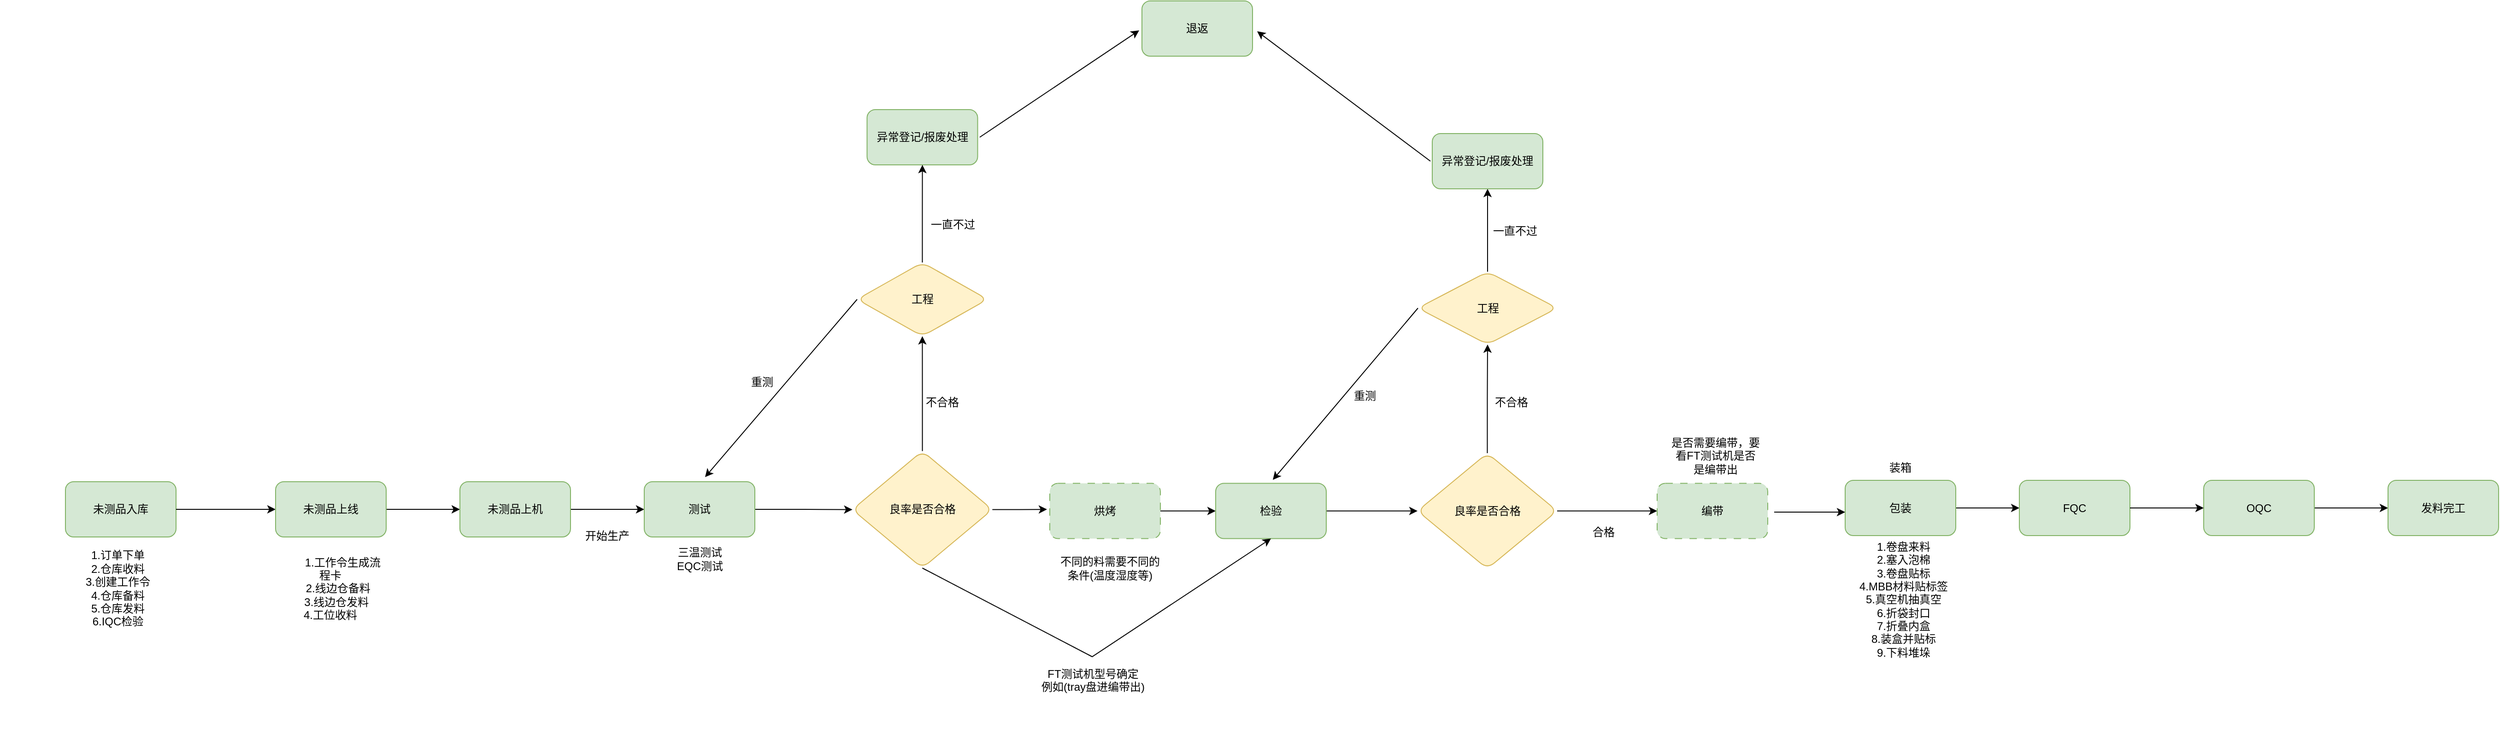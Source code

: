 <mxfile version="26.2.10">
  <diagram name="第 1 页" id="6Whp01cno-iCcvlQzlEr">
    <mxGraphModel dx="3020" dy="1228" grid="0" gridSize="10" guides="1" tooltips="1" connect="1" arrows="1" fold="1" page="0" pageScale="1" pageWidth="827" pageHeight="1169" math="0" shadow="0">
      <root>
        <mxCell id="0" />
        <mxCell id="1" parent="0" />
        <mxCell id="ncWmTbVAixxScKK9Xf4v-55" value="未测品入库" style="rounded=1;whiteSpace=wrap;html=1;fillColor=#d5e8d4;strokeColor=#82b366;" parent="1" vertex="1">
          <mxGeometry x="-1313" y="174" width="120" height="60" as="geometry" />
        </mxCell>
        <mxCell id="ncWmTbVAixxScKK9Xf4v-69" value="异常登记/报废处理" style="whiteSpace=wrap;html=1;rounded=1;fillColor=#d5e8d4;strokeColor=#82b366;" parent="1" vertex="1">
          <mxGeometry x="-443.25" y="-230" width="120" height="60" as="geometry" />
        </mxCell>
        <mxCell id="ncWmTbVAixxScKK9Xf4v-97" value="1.订单下单&lt;div&gt;2.仓库收料&lt;/div&gt;&lt;div&gt;3.创建工作令&lt;/div&gt;&lt;div&gt;4.仓库备料&lt;/div&gt;&lt;div&gt;5.仓库发料&lt;/div&gt;&lt;div&gt;6.IQC检验&lt;/div&gt;" style="text;strokeColor=none;align=center;fillColor=none;html=1;verticalAlign=middle;whiteSpace=wrap;rounded=0;" parent="1" vertex="1">
          <mxGeometry x="-1384" y="265.5" width="256" height="49" as="geometry" />
        </mxCell>
        <mxCell id="zfknkLEa-f5JwQDwJO85-1" value="" style="group" parent="1" vertex="1" connectable="0">
          <mxGeometry x="575" y="144" width="404" height="179" as="geometry" />
        </mxCell>
        <mxCell id="ncWmTbVAixxScKK9Xf4v-80" value="" style="edgeStyle=orthogonalEdgeStyle;rounded=0;orthogonalLoop=1;jettySize=auto;html=1;" parent="zfknkLEa-f5JwQDwJO85-1" source="ncWmTbVAixxScKK9Xf4v-77" target="ncWmTbVAixxScKK9Xf4v-79" edge="1">
          <mxGeometry relative="1" as="geometry" />
        </mxCell>
        <mxCell id="ncWmTbVAixxScKK9Xf4v-77" value="包装" style="whiteSpace=wrap;html=1;rounded=1;fillColor=#d5e8d4;strokeColor=#82b366;" parent="zfknkLEa-f5JwQDwJO85-1" vertex="1">
          <mxGeometry x="43" y="28.5" width="120" height="60" as="geometry" />
        </mxCell>
        <mxCell id="ncWmTbVAixxScKK9Xf4v-79" value="FQC" style="whiteSpace=wrap;html=1;rounded=1;fillColor=#d5e8d4;strokeColor=#82b366;" parent="zfknkLEa-f5JwQDwJO85-1" vertex="1">
          <mxGeometry x="232" y="28.5" width="120" height="60" as="geometry" />
        </mxCell>
        <mxCell id="ncWmTbVAixxScKK9Xf4v-101" value="1.卷盘来料&lt;div&gt;2.塞入泡棉&lt;/div&gt;&lt;div&gt;3.卷盘贴标&lt;/div&gt;&lt;div&gt;4.MBB材料贴标签&lt;/div&gt;&lt;div&gt;5.真空机抽真空&lt;/div&gt;&lt;div&gt;6.折袋封口&lt;/div&gt;&lt;div&gt;7.折叠内盒&lt;/div&gt;&lt;div&gt;8.装盒并贴标&lt;/div&gt;&lt;div&gt;9.下料堆垛&lt;/div&gt;" style="text;strokeColor=none;align=center;fillColor=none;html=1;verticalAlign=middle;whiteSpace=wrap;rounded=0;" parent="zfknkLEa-f5JwQDwJO85-1" vertex="1">
          <mxGeometry x="-8" y="116" width="228.75" height="84" as="geometry" />
        </mxCell>
        <mxCell id="ncWmTbVAixxScKK9Xf4v-102" value="装箱" style="text;strokeColor=none;align=center;fillColor=none;html=1;verticalAlign=middle;whiteSpace=wrap;rounded=0;" parent="zfknkLEa-f5JwQDwJO85-1" vertex="1">
          <mxGeometry x="73" width="60" height="30" as="geometry" />
        </mxCell>
        <mxCell id="7n97u4AcJwfUqTuXdHKd-7" value="" style="group;" parent="1" vertex="1" connectable="0">
          <mxGeometry x="-1085" y="-120" width="1205" height="412.5" as="geometry" />
        </mxCell>
        <mxCell id="ncWmTbVAixxScKK9Xf4v-57" value="" style="edgeStyle=orthogonalEdgeStyle;rounded=0;orthogonalLoop=1;jettySize=auto;html=1;" parent="7n97u4AcJwfUqTuXdHKd-7" source="ncWmTbVAixxScKK9Xf4v-55" target="ncWmTbVAixxScKK9Xf4v-56" edge="1">
          <mxGeometry relative="1" as="geometry" />
        </mxCell>
        <mxCell id="ncWmTbVAixxScKK9Xf4v-59" value="" style="edgeStyle=orthogonalEdgeStyle;rounded=0;orthogonalLoop=1;jettySize=auto;html=1;" parent="7n97u4AcJwfUqTuXdHKd-7" source="ncWmTbVAixxScKK9Xf4v-56" target="ncWmTbVAixxScKK9Xf4v-58" edge="1">
          <mxGeometry relative="1" as="geometry" />
        </mxCell>
        <mxCell id="ncWmTbVAixxScKK9Xf4v-56" value="未测品上线" style="whiteSpace=wrap;html=1;rounded=1;fillColor=#d5e8d4;strokeColor=#82b366;" parent="7n97u4AcJwfUqTuXdHKd-7" vertex="1">
          <mxGeometry y="294" width="120" height="60" as="geometry" />
        </mxCell>
        <mxCell id="ncWmTbVAixxScKK9Xf4v-61" value="" style="edgeStyle=orthogonalEdgeStyle;rounded=0;orthogonalLoop=1;jettySize=auto;html=1;" parent="7n97u4AcJwfUqTuXdHKd-7" source="ncWmTbVAixxScKK9Xf4v-58" target="ncWmTbVAixxScKK9Xf4v-60" edge="1">
          <mxGeometry relative="1" as="geometry" />
        </mxCell>
        <mxCell id="ncWmTbVAixxScKK9Xf4v-58" value="未测品上机" style="whiteSpace=wrap;html=1;rounded=1;fillColor=#d5e8d4;strokeColor=#82b366;" parent="7n97u4AcJwfUqTuXdHKd-7" vertex="1">
          <mxGeometry x="200" y="294" width="120" height="60" as="geometry" />
        </mxCell>
        <mxCell id="ncWmTbVAixxScKK9Xf4v-63" value="" style="edgeStyle=orthogonalEdgeStyle;rounded=0;orthogonalLoop=1;jettySize=auto;html=1;" parent="7n97u4AcJwfUqTuXdHKd-7" source="ncWmTbVAixxScKK9Xf4v-60" target="ncWmTbVAixxScKK9Xf4v-62" edge="1">
          <mxGeometry relative="1" as="geometry" />
        </mxCell>
        <mxCell id="ncWmTbVAixxScKK9Xf4v-60" value="测试" style="whiteSpace=wrap;html=1;rounded=1;fillColor=#d5e8d4;strokeColor=#82b366;" parent="7n97u4AcJwfUqTuXdHKd-7" vertex="1">
          <mxGeometry x="400" y="294" width="120" height="60" as="geometry" />
        </mxCell>
        <mxCell id="ncWmTbVAixxScKK9Xf4v-65" value="" style="edgeStyle=orthogonalEdgeStyle;rounded=0;orthogonalLoop=1;jettySize=auto;html=1;" parent="7n97u4AcJwfUqTuXdHKd-7" source="ncWmTbVAixxScKK9Xf4v-62" target="ncWmTbVAixxScKK9Xf4v-64" edge="1">
          <mxGeometry relative="1" as="geometry" />
        </mxCell>
        <mxCell id="ncWmTbVAixxScKK9Xf4v-62" value="良率是否合格" style="rhombus;whiteSpace=wrap;html=1;rounded=1;fillColor=#fff2cc;strokeColor=#d6b656;" parent="7n97u4AcJwfUqTuXdHKd-7" vertex="1">
          <mxGeometry x="625.75" y="260.75" width="152" height="127" as="geometry" />
        </mxCell>
        <mxCell id="ncWmTbVAixxScKK9Xf4v-70" value="" style="edgeStyle=orthogonalEdgeStyle;rounded=0;orthogonalLoop=1;jettySize=auto;html=1;" parent="7n97u4AcJwfUqTuXdHKd-7" source="ncWmTbVAixxScKK9Xf4v-64" target="ncWmTbVAixxScKK9Xf4v-69" edge="1">
          <mxGeometry relative="1" as="geometry" />
        </mxCell>
        <mxCell id="ncWmTbVAixxScKK9Xf4v-64" value="工程" style="rhombus;whiteSpace=wrap;html=1;rounded=1;fillColor=#fff2cc;strokeColor=#d6b656;" parent="7n97u4AcJwfUqTuXdHKd-7" vertex="1">
          <mxGeometry x="631" y="56" width="141.5" height="80" as="geometry" />
        </mxCell>
        <mxCell id="ncWmTbVAixxScKK9Xf4v-68" value="" style="endArrow=classic;html=1;rounded=0;exitX=0;exitY=0.5;exitDx=0;exitDy=0;" parent="7n97u4AcJwfUqTuXdHKd-7" source="ncWmTbVAixxScKK9Xf4v-64" edge="1">
          <mxGeometry width="50" height="50" relative="1" as="geometry">
            <mxPoint x="597" y="121" as="sourcePoint" />
            <mxPoint x="466" y="289" as="targetPoint" />
            <Array as="points" />
          </mxGeometry>
        </mxCell>
        <mxCell id="ncWmTbVAixxScKK9Xf4v-81" value="不合格" style="text;strokeColor=none;align=center;fillColor=none;html=1;verticalAlign=middle;whiteSpace=wrap;rounded=0;" parent="7n97u4AcJwfUqTuXdHKd-7" vertex="1">
          <mxGeometry x="695" y="162" width="57" height="92" as="geometry" />
        </mxCell>
        <mxCell id="ncWmTbVAixxScKK9Xf4v-82" value="重测" style="text;strokeColor=none;align=center;fillColor=none;html=1;verticalAlign=middle;whiteSpace=wrap;rounded=0;" parent="7n97u4AcJwfUqTuXdHKd-7" vertex="1">
          <mxGeometry x="498" y="171" width="60" height="30" as="geometry" />
        </mxCell>
        <mxCell id="ncWmTbVAixxScKK9Xf4v-99" value="开始生产" style="text;strokeColor=none;align=center;fillColor=none;html=1;verticalAlign=middle;whiteSpace=wrap;rounded=0;" parent="7n97u4AcJwfUqTuXdHKd-7" vertex="1">
          <mxGeometry x="330" y="338" width="60" height="30" as="geometry" />
        </mxCell>
        <mxCell id="zfknkLEa-f5JwQDwJO85-7" value="一直不过" style="text;strokeColor=none;align=center;fillColor=none;html=1;verticalAlign=middle;whiteSpace=wrap;rounded=0;" parent="7n97u4AcJwfUqTuXdHKd-7" vertex="1">
          <mxGeometry x="705" width="60" height="30" as="geometry" />
        </mxCell>
        <mxCell id="7n97u4AcJwfUqTuXdHKd-11" value="" style="edgeStyle=orthogonalEdgeStyle;rounded=0;orthogonalLoop=1;jettySize=auto;html=1;" parent="7n97u4AcJwfUqTuXdHKd-7" source="ncWmTbVAixxScKK9Xf4v-62" edge="1">
          <mxGeometry relative="1" as="geometry">
            <mxPoint x="837" y="324" as="targetPoint" />
          </mxGeometry>
        </mxCell>
        <mxCell id="kU-JA28zHBLBW7xW3vwA-2" value="三温测试&lt;div&gt;EQC测试&lt;/div&gt;" style="text;strokeColor=none;align=center;fillColor=none;html=1;verticalAlign=middle;whiteSpace=wrap;rounded=0;" parent="7n97u4AcJwfUqTuXdHKd-7" vertex="1">
          <mxGeometry x="415.5" y="354" width="89" height="47" as="geometry" />
        </mxCell>
        <mxCell id="ncWmTbVAixxScKK9Xf4v-98" value="&amp;nbsp; &amp;nbsp; &amp;nbsp; &amp;nbsp; 1.工作令生成流程卡&lt;div&gt;&amp;nbsp; &amp;nbsp; &amp;nbsp;2.线边仓备料&lt;/div&gt;&lt;div&gt;&amp;nbsp; &amp;nbsp; 3.线边仓发料&lt;/div&gt;&lt;div&gt;&lt;span style=&quot;background-color: transparent; color: light-dark(rgb(0, 0, 0), rgb(255, 255, 255));&quot;&gt;4.工位收料&lt;/span&gt;&lt;/div&gt;" style="text;strokeColor=none;align=center;fillColor=none;html=1;verticalAlign=middle;whiteSpace=wrap;rounded=0;" parent="1" vertex="1">
          <mxGeometry x="-1081.5" y="262" width="111" height="56" as="geometry" />
        </mxCell>
        <mxCell id="kU-JA28zHBLBW7xW3vwA-1" value="" style="group" parent="1" vertex="1" connectable="0">
          <mxGeometry x="-245" y="-204" width="824" height="503" as="geometry" />
        </mxCell>
        <mxCell id="ncWmTbVAixxScKK9Xf4v-74" value="" style="edgeStyle=orthogonalEdgeStyle;rounded=0;orthogonalLoop=1;jettySize=auto;html=1;" parent="kU-JA28zHBLBW7xW3vwA-1" source="ncWmTbVAixxScKK9Xf4v-71" target="ncWmTbVAixxScKK9Xf4v-73" edge="1">
          <mxGeometry relative="1" as="geometry" />
        </mxCell>
        <mxCell id="ncWmTbVAixxScKK9Xf4v-71" value="烘烤" style="whiteSpace=wrap;html=1;rounded=1;fillColor=#d5e8d4;strokeColor=#82b366;dashed=1;dashPattern=8 8;" parent="kU-JA28zHBLBW7xW3vwA-1" vertex="1">
          <mxGeometry y="379.75" width="120" height="60" as="geometry" />
        </mxCell>
        <mxCell id="ncWmTbVAixxScKK9Xf4v-76" value="" style="edgeStyle=orthogonalEdgeStyle;rounded=0;orthogonalLoop=1;jettySize=auto;html=1;" parent="kU-JA28zHBLBW7xW3vwA-1" source="ncWmTbVAixxScKK9Xf4v-73" target="ncWmTbVAixxScKK9Xf4v-75" edge="1">
          <mxGeometry relative="1" as="geometry" />
        </mxCell>
        <mxCell id="ncWmTbVAixxScKK9Xf4v-73" value="检验" style="whiteSpace=wrap;html=1;rounded=1;fillColor=#d5e8d4;strokeColor=#82b366;" parent="kU-JA28zHBLBW7xW3vwA-1" vertex="1">
          <mxGeometry x="180" y="379.75" width="120" height="60" as="geometry" />
        </mxCell>
        <mxCell id="ncWmTbVAixxScKK9Xf4v-85" value="" style="edgeStyle=orthogonalEdgeStyle;rounded=0;orthogonalLoop=1;jettySize=auto;html=1;" parent="kU-JA28zHBLBW7xW3vwA-1" source="ncWmTbVAixxScKK9Xf4v-75" target="ncWmTbVAixxScKK9Xf4v-84" edge="1">
          <mxGeometry relative="1" as="geometry" />
        </mxCell>
        <mxCell id="zfknkLEa-f5JwQDwJO85-4" value="" style="edgeStyle=orthogonalEdgeStyle;rounded=0;orthogonalLoop=1;jettySize=auto;html=1;" parent="kU-JA28zHBLBW7xW3vwA-1" source="ncWmTbVAixxScKK9Xf4v-75" target="zfknkLEa-f5JwQDwJO85-3" edge="1">
          <mxGeometry relative="1" as="geometry" />
        </mxCell>
        <mxCell id="ncWmTbVAixxScKK9Xf4v-75" value="良率是否合格" style="rhombus;whiteSpace=wrap;html=1;rounded=1;fillColor=#fff2cc;strokeColor=#d6b656;" parent="kU-JA28zHBLBW7xW3vwA-1" vertex="1">
          <mxGeometry x="399" y="347" width="151.5" height="125.5" as="geometry" />
        </mxCell>
        <mxCell id="wtMFAedro5GL-rAEZ1nI-2" value="" style="edgeStyle=orthogonalEdgeStyle;rounded=0;orthogonalLoop=1;jettySize=auto;html=1;" parent="kU-JA28zHBLBW7xW3vwA-1" source="ncWmTbVAixxScKK9Xf4v-84" target="wtMFAedro5GL-rAEZ1nI-1" edge="1">
          <mxGeometry relative="1" as="geometry" />
        </mxCell>
        <mxCell id="ncWmTbVAixxScKK9Xf4v-84" value="工程" style="rhombus;whiteSpace=wrap;html=1;rounded=1;fillColor=#fff2cc;strokeColor=#d6b656;" parent="kU-JA28zHBLBW7xW3vwA-1" vertex="1">
          <mxGeometry x="399.5" y="150" width="151" height="79" as="geometry" />
        </mxCell>
        <mxCell id="ncWmTbVAixxScKK9Xf4v-87" value="" style="endArrow=classic;html=1;rounded=0;exitX=0;exitY=0.5;exitDx=0;exitDy=0;" parent="kU-JA28zHBLBW7xW3vwA-1" source="ncWmTbVAixxScKK9Xf4v-84" edge="1">
          <mxGeometry width="50" height="50" relative="1" as="geometry">
            <mxPoint x="257" y="266" as="sourcePoint" />
            <mxPoint x="242" y="376" as="targetPoint" />
          </mxGeometry>
        </mxCell>
        <mxCell id="ncWmTbVAixxScKK9Xf4v-88" value="不合格" style="text;strokeColor=none;align=center;fillColor=none;html=1;verticalAlign=middle;whiteSpace=wrap;rounded=0;" parent="kU-JA28zHBLBW7xW3vwA-1" vertex="1">
          <mxGeometry x="471" y="277" width="60" height="30" as="geometry" />
        </mxCell>
        <mxCell id="ncWmTbVAixxScKK9Xf4v-89" value="重测" style="text;strokeColor=none;align=center;fillColor=none;html=1;verticalAlign=middle;whiteSpace=wrap;rounded=0;" parent="kU-JA28zHBLBW7xW3vwA-1" vertex="1">
          <mxGeometry x="312" y="270" width="60" height="30" as="geometry" />
        </mxCell>
        <mxCell id="wtMFAedro5GL-rAEZ1nI-1" value="异常登记/报废处理" style="whiteSpace=wrap;html=1;fillColor=#d5e8d4;strokeColor=#82b366;rounded=1;" parent="kU-JA28zHBLBW7xW3vwA-1" vertex="1">
          <mxGeometry x="415" width="120" height="60" as="geometry" />
        </mxCell>
        <mxCell id="zfknkLEa-f5JwQDwJO85-3" value="编带" style="whiteSpace=wrap;html=1;fillColor=#d5e8d4;strokeColor=#82b366;rounded=1;fillStyle=auto;dashed=1;dashPattern=8 8;" parent="kU-JA28zHBLBW7xW3vwA-1" vertex="1">
          <mxGeometry x="659" y="379.75" width="120" height="60" as="geometry" />
        </mxCell>
        <mxCell id="zfknkLEa-f5JwQDwJO85-5" value="" style="edgeStyle=orthogonalEdgeStyle;rounded=0;orthogonalLoop=1;jettySize=auto;html=1;" parent="kU-JA28zHBLBW7xW3vwA-1" target="ncWmTbVAixxScKK9Xf4v-77" edge="1">
          <mxGeometry relative="1" as="geometry">
            <mxPoint x="786" y="411" as="sourcePoint" />
            <mxPoint x="863" y="410.5" as="targetPoint" />
            <Array as="points">
              <mxPoint x="838" y="411" />
              <mxPoint x="838" y="411" />
            </Array>
          </mxGeometry>
        </mxCell>
        <mxCell id="zfknkLEa-f5JwQDwJO85-6" value="合格" style="text;strokeColor=none;align=center;fillColor=none;html=1;verticalAlign=middle;whiteSpace=wrap;rounded=0;" parent="kU-JA28zHBLBW7xW3vwA-1" vertex="1">
          <mxGeometry x="571" y="418" width="60" height="30" as="geometry" />
        </mxCell>
        <mxCell id="zfknkLEa-f5JwQDwJO85-8" value="一直不过" style="text;whiteSpace=wrap;" parent="kU-JA28zHBLBW7xW3vwA-1" vertex="1">
          <mxGeometry x="479" y="92" width="105" height="36" as="geometry" />
        </mxCell>
        <mxCell id="kU-JA28zHBLBW7xW3vwA-13" value="不同的料需要不同的&lt;div&gt;条件(温度湿度等)&lt;/div&gt;" style="text;strokeColor=none;align=center;fillColor=none;html=1;verticalAlign=middle;whiteSpace=wrap;rounded=0;" parent="kU-JA28zHBLBW7xW3vwA-1" vertex="1">
          <mxGeometry x="5" y="448" width="121" height="48" as="geometry" />
        </mxCell>
        <mxCell id="yW1KayTZ5YlI0q9ZLl4H-4" value="是否需要编带，要看FT测试机是否是编带出" style="text;strokeColor=none;align=center;fillColor=none;html=1;verticalAlign=middle;whiteSpace=wrap;rounded=0;" vertex="1" parent="kU-JA28zHBLBW7xW3vwA-1">
          <mxGeometry x="673" y="327" width="99" height="46" as="geometry" />
        </mxCell>
        <mxCell id="kU-JA28zHBLBW7xW3vwA-3" value="" style="endArrow=classic;html=1;rounded=0;" parent="1" edge="1">
          <mxGeometry width="50" height="50" relative="1" as="geometry">
            <mxPoint x="-321" y="-200" as="sourcePoint" />
            <mxPoint x="-148" y="-316" as="targetPoint" />
          </mxGeometry>
        </mxCell>
        <mxCell id="kU-JA28zHBLBW7xW3vwA-4" value="" style="endArrow=classic;html=1;rounded=0;" parent="1" edge="1">
          <mxGeometry width="50" height="50" relative="1" as="geometry">
            <mxPoint x="168" y="-174" as="sourcePoint" />
            <mxPoint x="-20" y="-315" as="targetPoint" />
          </mxGeometry>
        </mxCell>
        <mxCell id="kU-JA28zHBLBW7xW3vwA-5" value="退返" style="rounded=1;whiteSpace=wrap;html=1;fillColor=#d5e8d4;strokeColor=#82b366;" parent="1" vertex="1">
          <mxGeometry x="-145" y="-348" width="120" height="60" as="geometry" />
        </mxCell>
        <mxCell id="kU-JA28zHBLBW7xW3vwA-11" value="" style="endArrow=classic;html=1;rounded=0;exitX=0.5;exitY=1;exitDx=0;exitDy=0;entryX=0.5;entryY=1;entryDx=0;entryDy=0;" parent="1" source="ncWmTbVAixxScKK9Xf4v-62" target="ncWmTbVAixxScKK9Xf4v-73" edge="1">
          <mxGeometry width="50" height="50" relative="1" as="geometry">
            <mxPoint x="-139" y="260" as="sourcePoint" />
            <mxPoint x="-89" y="210" as="targetPoint" />
            <Array as="points">
              <mxPoint x="-199" y="364" />
            </Array>
          </mxGeometry>
        </mxCell>
        <mxCell id="kU-JA28zHBLBW7xW3vwA-12" value="FT测试机型号确定&lt;div&gt;例如(tray盘进编带出)&lt;/div&gt;&lt;div&gt;&lt;br&gt;&lt;/div&gt;" style="text;strokeColor=none;align=center;fillColor=none;html=1;verticalAlign=middle;whiteSpace=wrap;rounded=0;" parent="1" vertex="1">
          <mxGeometry x="-290" y="346" width="184" height="102" as="geometry" />
        </mxCell>
        <mxCell id="kU-JA28zHBLBW7xW3vwA-17" value="" style="edgeStyle=orthogonalEdgeStyle;rounded=0;orthogonalLoop=1;jettySize=auto;html=1;" parent="1" source="kU-JA28zHBLBW7xW3vwA-14" target="kU-JA28zHBLBW7xW3vwA-16" edge="1">
          <mxGeometry relative="1" as="geometry" />
        </mxCell>
        <mxCell id="kU-JA28zHBLBW7xW3vwA-14" value="OQC" style="whiteSpace=wrap;html=1;fillColor=#d5e8d4;strokeColor=#82b366;rounded=1;" parent="1" vertex="1">
          <mxGeometry x="1007" y="172.5" width="120" height="60" as="geometry" />
        </mxCell>
        <mxCell id="kU-JA28zHBLBW7xW3vwA-15" value="" style="edgeStyle=orthogonalEdgeStyle;rounded=0;orthogonalLoop=1;jettySize=auto;html=1;" parent="1" source="ncWmTbVAixxScKK9Xf4v-79" target="kU-JA28zHBLBW7xW3vwA-14" edge="1">
          <mxGeometry relative="1" as="geometry" />
        </mxCell>
        <mxCell id="kU-JA28zHBLBW7xW3vwA-16" value="发料完工" style="whiteSpace=wrap;html=1;fillColor=#d5e8d4;strokeColor=#82b366;rounded=1;" parent="1" vertex="1">
          <mxGeometry x="1207" y="172.5" width="120" height="60" as="geometry" />
        </mxCell>
      </root>
    </mxGraphModel>
  </diagram>
</mxfile>

